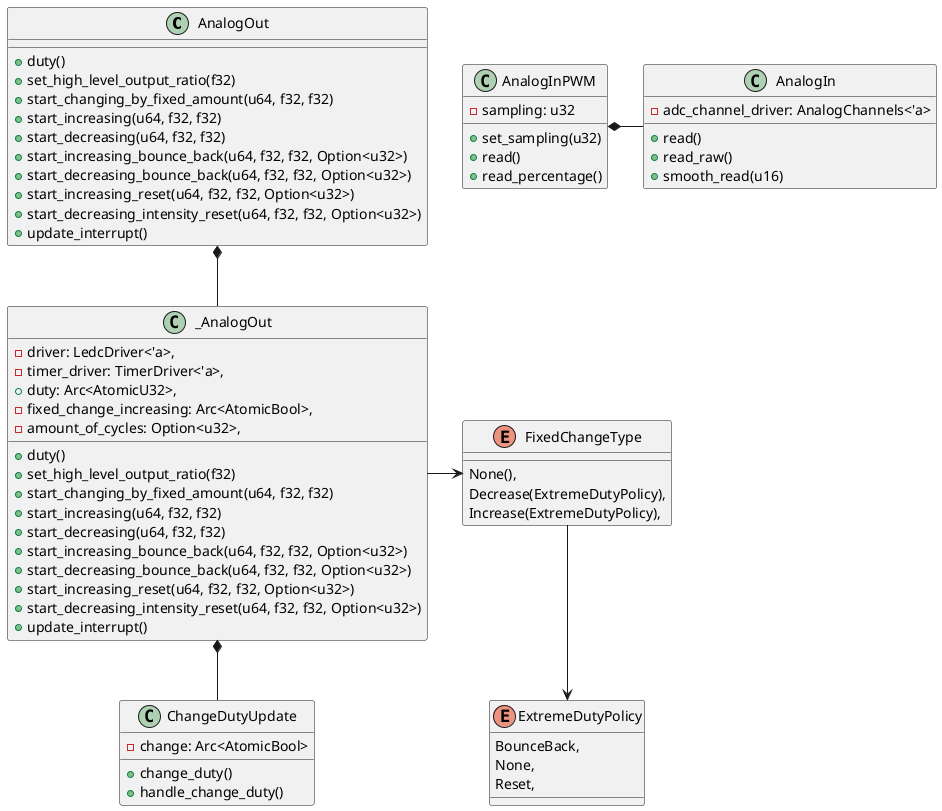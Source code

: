 @startuml analog
class AnalogOut {
    + duty()
    + set_high_level_output_ratio(f32)
    + start_changing_by_fixed_amount(u64, f32, f32)
    + start_increasing(u64, f32, f32)
    + start_decreasing(u64, f32, f32)
    + start_increasing_bounce_back(u64, f32, f32, Option<u32>)
    + start_decreasing_bounce_back(u64, f32, f32, Option<u32>)
    + start_increasing_reset(u64, f32, f32, Option<u32>)
    + start_decreasing_intensity_reset(u64, f32, f32, Option<u32>)
    + update_interrupt()
}

class _AnalogOut{
    -driver: LedcDriver<'a>,
    -timer_driver: TimerDriver<'a>,
    +duty: Arc<AtomicU32>,
    -fixed_change_increasing: Arc<AtomicBool>,
    -amount_of_cycles: Option<u32>,
    + duty()
    + set_high_level_output_ratio(f32)
    + start_changing_by_fixed_amount(u64, f32, f32)
    + start_increasing(u64, f32, f32)
    + start_decreasing(u64, f32, f32)
    + start_increasing_bounce_back(u64, f32, f32, Option<u32>)
    + start_decreasing_bounce_back(u64, f32, f32, Option<u32>)
    + start_increasing_reset(u64, f32, f32, Option<u32>)
    + start_decreasing_intensity_reset(u64, f32, f32, Option<u32>)
    + update_interrupt()

}

class AnalogIn {
    -adc_channel_driver: AnalogChannels<'a>
    +read()
    +read_raw()
    +smooth_read(u16)
}

class AnalogInPWM{
    -sampling: u32
    +set_sampling(u32)
    +read()
    +read_percentage()
}

class ChangeDutyUpdate{
    -change: Arc<AtomicBool>
    +change_duty()
    +handle_change_duty()
}

enum FixedChangeType {
    None(),
    Decrease(ExtremeDutyPolicy),
    Increase(ExtremeDutyPolicy),
}

enum ExtremeDutyPolicy{
    BounceBack,
    None,
    Reset,
}

AnalogOut *-- _AnalogOut
_AnalogOut *-- ChangeDutyUpdate
_AnalogOut -> FixedChangeType
AnalogInPWM *- AnalogIn
FixedChangeType --> ExtremeDutyPolicy

@enduml